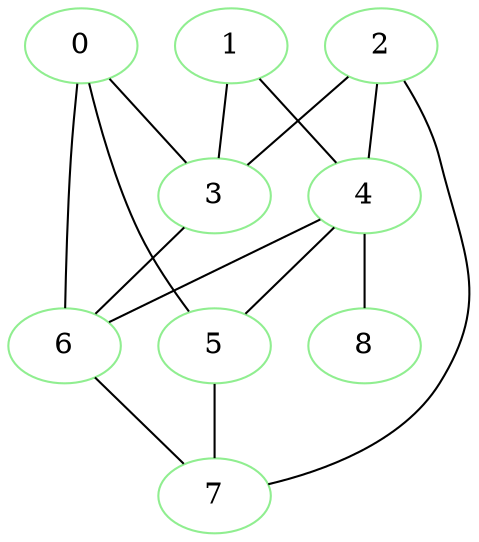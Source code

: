 graph {
	0 [color=lightgreen];
	1 [color=lightgreen];
	2 [color=lightgreen];
	3 [color=lightgreen];
	4 [color=lightgreen];
	5 [color=lightgreen];
	6 [color=lightgreen];
	7 [color=lightgreen];
	8 [color=lightgreen];
	0 -- 3;
	0 -- 5;
	0 -- 6;
	1 -- 3;
	1 -- 4;
	2 -- 3;
	2 -- 4;
	2 -- 7;
	3 -- 6;
	4 -- 5;
	4 -- 6;
	4 -- 8;
	5 -- 7;
	6 -- 7;
}